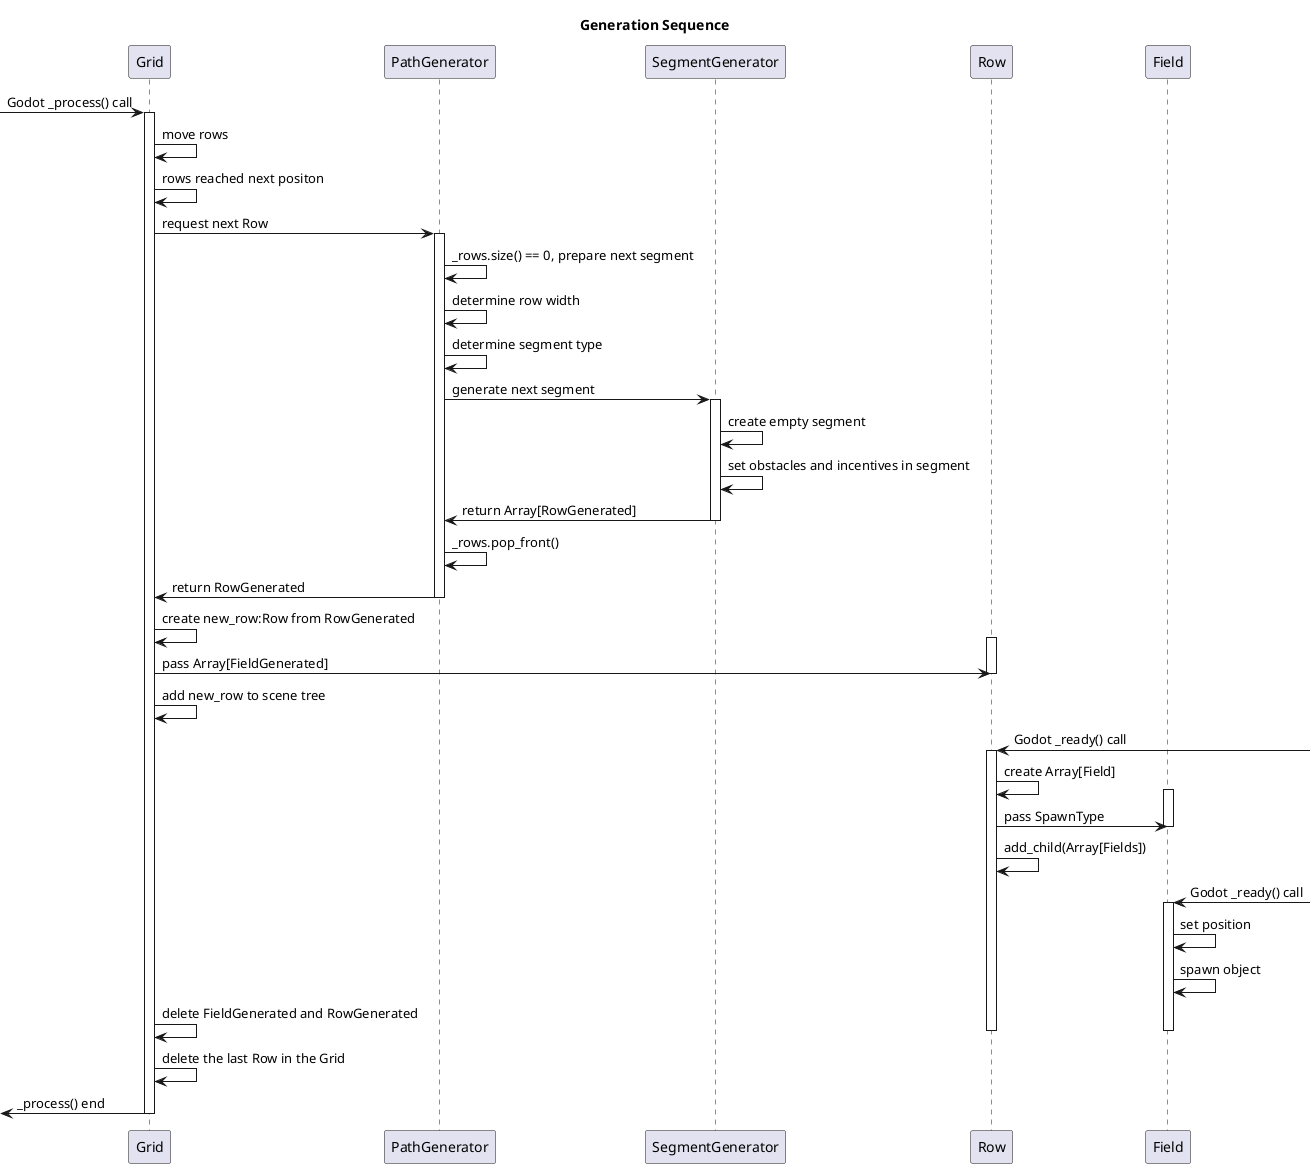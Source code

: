 

@startuml

title Generation Sequence

[-> Grid: Godot _process() call

activate Grid


Grid -> Grid: move rows
Grid -> Grid: rows reached next positon

Grid -> PathGenerator : request next Row

activate PathGenerator


PathGenerator -> PathGenerator : _rows.size() == 0, prepare next segment
PathGenerator -> PathGenerator : determine row width
PathGenerator -> PathGenerator : determine segment type

PathGenerator -> SegmentGenerator : generate next segment



activate SegmentGenerator

SegmentGenerator -> SegmentGenerator: create empty segment
SegmentGenerator -> SegmentGenerator: set obstacles and incentives in segment

SegmentGenerator -> PathGenerator: return Array[RowGenerated]

deactivate SegmentGenerator

PathGenerator -> PathGenerator: _rows.pop_front()



PathGenerator -> Grid : return RowGenerated

deactivate PathGenerator


Grid -> Grid: create new_row:Row from RowGenerated


activate Row

Grid -> Row: pass Array[FieldGenerated]

deactivate Row
Grid -> Grid: add new_row to scene tree

Row<-] : Godot _ready() call

activate Row
Row -> Row: create Array[Field]
activate Field

Row -> Field: pass SpawnType

deactivate Field

Row -> Row: add_child(Array[Fields])

Field<-] : Godot _ready() call

activate Field



Field -> Field: set position

Field -> Field: spawn object






Grid -> Grid: delete FieldGenerated and RowGenerated
deactivate Row

deactivate Field

Grid -> Grid: delete the last Row in the Grid



[<- Grid: _process() end


deactivate Grid

@enduml

